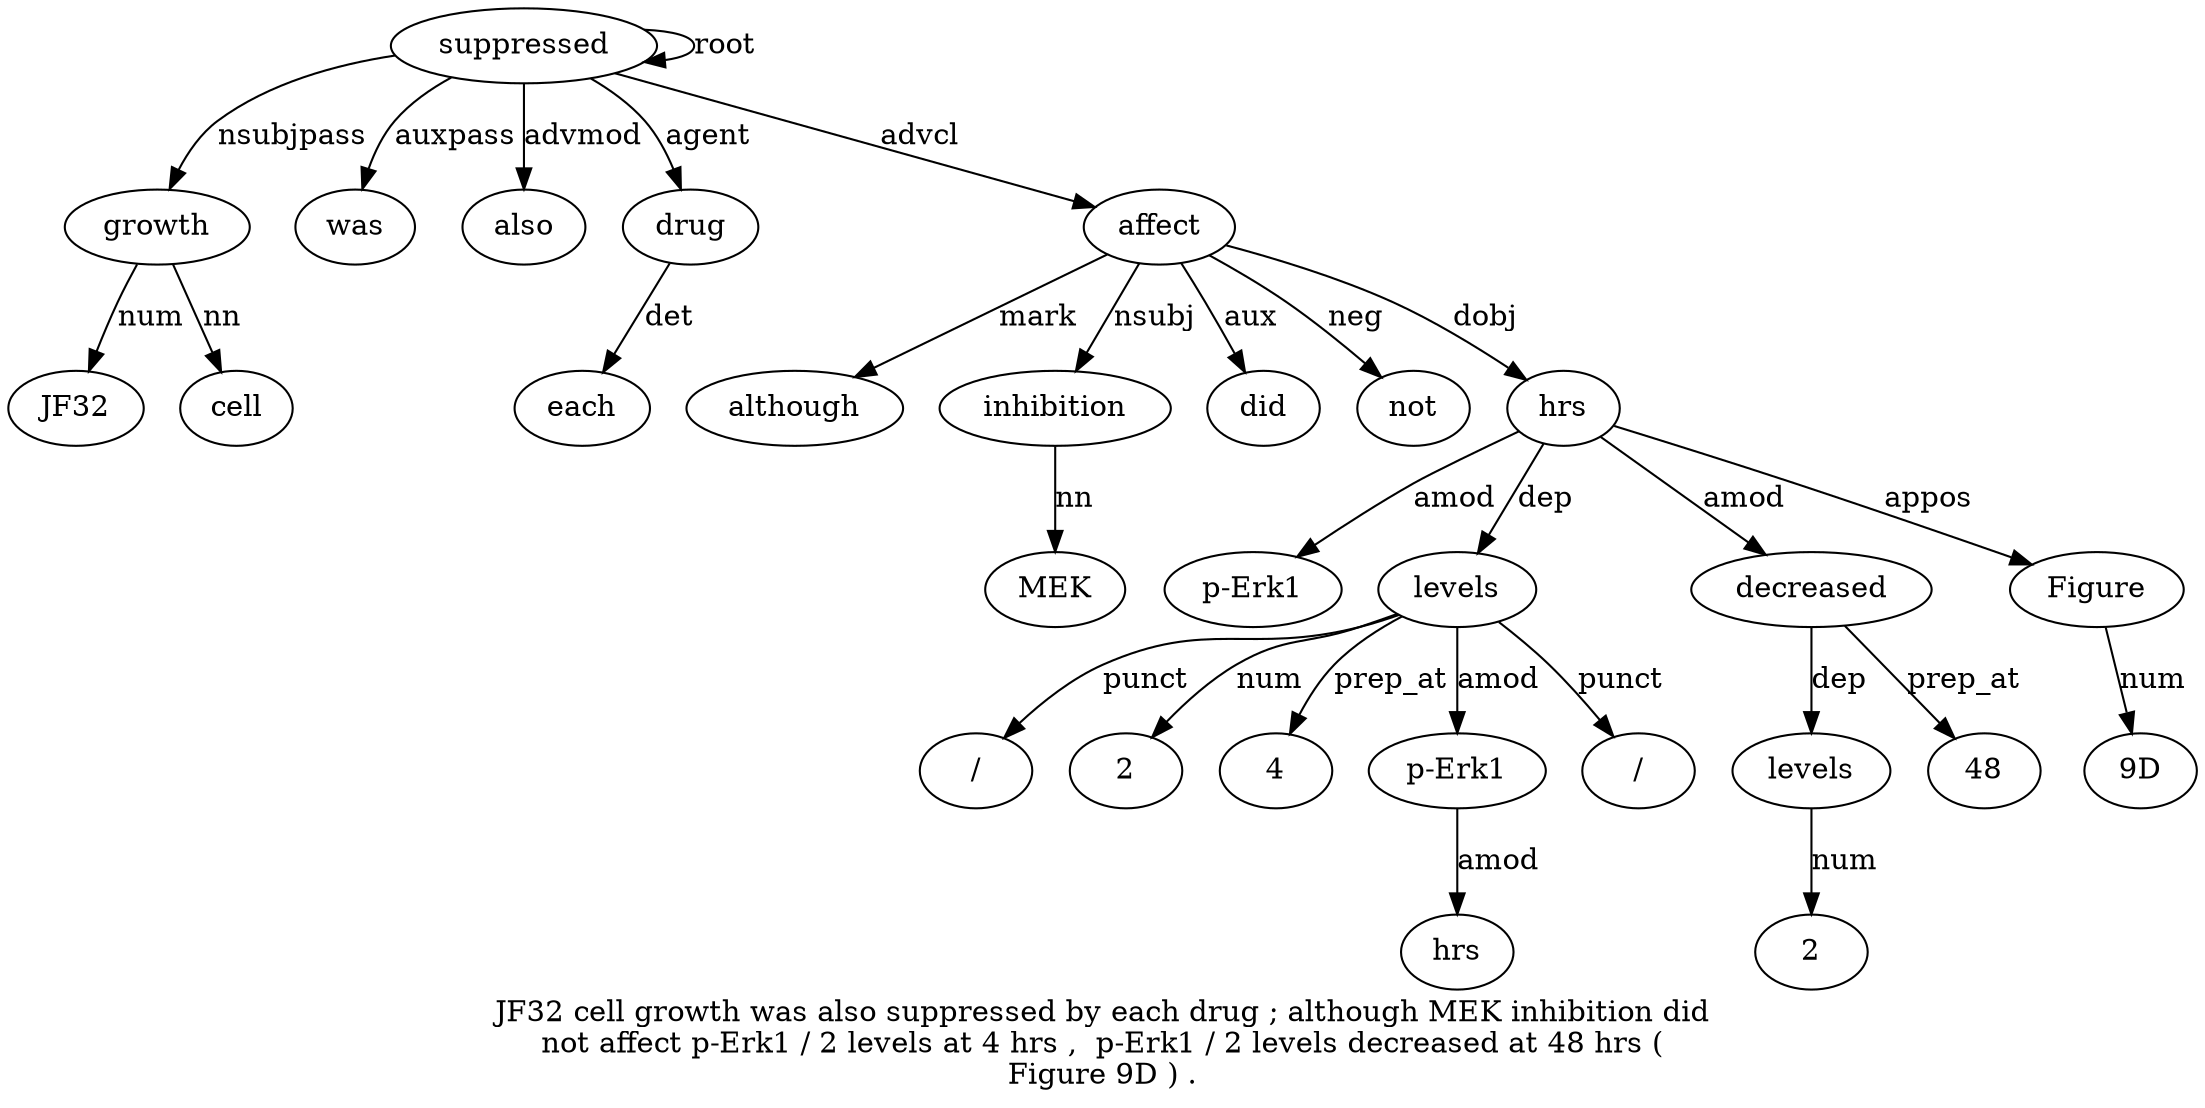 digraph "JF32 cell growth was also suppressed by each drug ; although MEK inhibition did not affect p-Erk1 / 2 levels at 4 hrs ,  p-Erk1 / 2 levels decreased at 48 hrs ( Figure 9D ) ." {
label="JF32 cell growth was also suppressed by each drug ; although MEK inhibition did
not affect p-Erk1 / 2 levels at 4 hrs ,  p-Erk1 / 2 levels decreased at 48 hrs (
Figure 9D ) .";
growth3 [style=filled, fillcolor=white, label=growth];
JF321 [style=filled, fillcolor=white, label=JF32];
growth3 -> JF321  [label=num];
cell2 [style=filled, fillcolor=white, label=cell];
growth3 -> cell2  [label=nn];
suppressed6 [style=filled, fillcolor=white, label=suppressed];
suppressed6 -> growth3  [label=nsubjpass];
was4 [style=filled, fillcolor=white, label=was];
suppressed6 -> was4  [label=auxpass];
also5 [style=filled, fillcolor=white, label=also];
suppressed6 -> also5  [label=advmod];
suppressed6 -> suppressed6  [label=root];
drug9 [style=filled, fillcolor=white, label=drug];
each8 [style=filled, fillcolor=white, label=each];
drug9 -> each8  [label=det];
suppressed6 -> drug9  [label=agent];
affect16 [style=filled, fillcolor=white, label=affect];
although11 [style=filled, fillcolor=white, label=although];
affect16 -> although11  [label=mark];
inhibition13 [style=filled, fillcolor=white, label=inhibition];
MEK12 [style=filled, fillcolor=white, label=MEK];
inhibition13 -> MEK12  [label=nn];
affect16 -> inhibition13  [label=nsubj];
did14 [style=filled, fillcolor=white, label=did];
affect16 -> did14  [label=aux];
not15 [style=filled, fillcolor=white, label=not];
affect16 -> not15  [label=neg];
suppressed6 -> affect16  [label=advcl];
hrs32 [style=filled, fillcolor=white, label=hrs];
"p-Erk17" [style=filled, fillcolor=white, label="p-Erk1"];
hrs32 -> "p-Erk17"  [label=amod];
levels20 [style=filled, fillcolor=white, label=levels];
"/18" [style=filled, fillcolor=white, label="/"];
levels20 -> "/18"  [label=punct];
219 [style=filled, fillcolor=white, label=2];
levels20 -> 219  [label=num];
hrs32 -> levels20  [label=dep];
422 [style=filled, fillcolor=white, label=4];
levels20 -> 422  [label=prep_at];
"p-Erk125" [style=filled, fillcolor=white, label="p-Erk1"];
hrs23 [style=filled, fillcolor=white, label=hrs];
"p-Erk125" -> hrs23  [label=amod];
levels20 -> "p-Erk125"  [label=amod];
"/26" [style=filled, fillcolor=white, label="/"];
levels20 -> "/26"  [label=punct];
levels28 [style=filled, fillcolor=white, label=levels];
227 [style=filled, fillcolor=white, label=2];
levels28 -> 227  [label=num];
decreased29 [style=filled, fillcolor=white, label=decreased];
decreased29 -> levels28  [label=dep];
hrs32 -> decreased29  [label=amod];
4831 [style=filled, fillcolor=white, label=48];
decreased29 -> 4831  [label=prep_at];
affect16 -> hrs32  [label=dobj];
Figure34 [style=filled, fillcolor=white, label=Figure];
hrs32 -> Figure34  [label=appos];
"9D35" [style=filled, fillcolor=white, label="9D"];
Figure34 -> "9D35"  [label=num];
}
